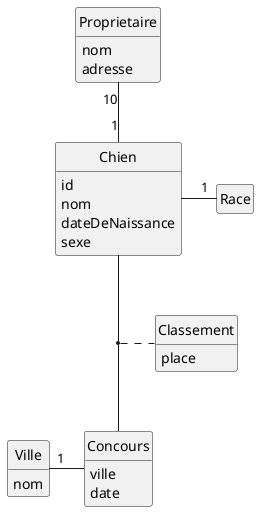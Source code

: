 @startuml Ligne

hide circle
hide empty members
hide empty methods

class Concours {
  ville
  date
}

class Race {}

class Chien {
  id
  nom
  dateDeNaissance
  sexe
}

class Proprietaire {
  nom
  adresse
}

class Classement {
  place
}

class Ville {
  nom
}

(Chien, Concours) . Classement
Proprietaire "10" -- "1" Chien
Chien - "1" Race
Ville "1" - Concours

@enduml